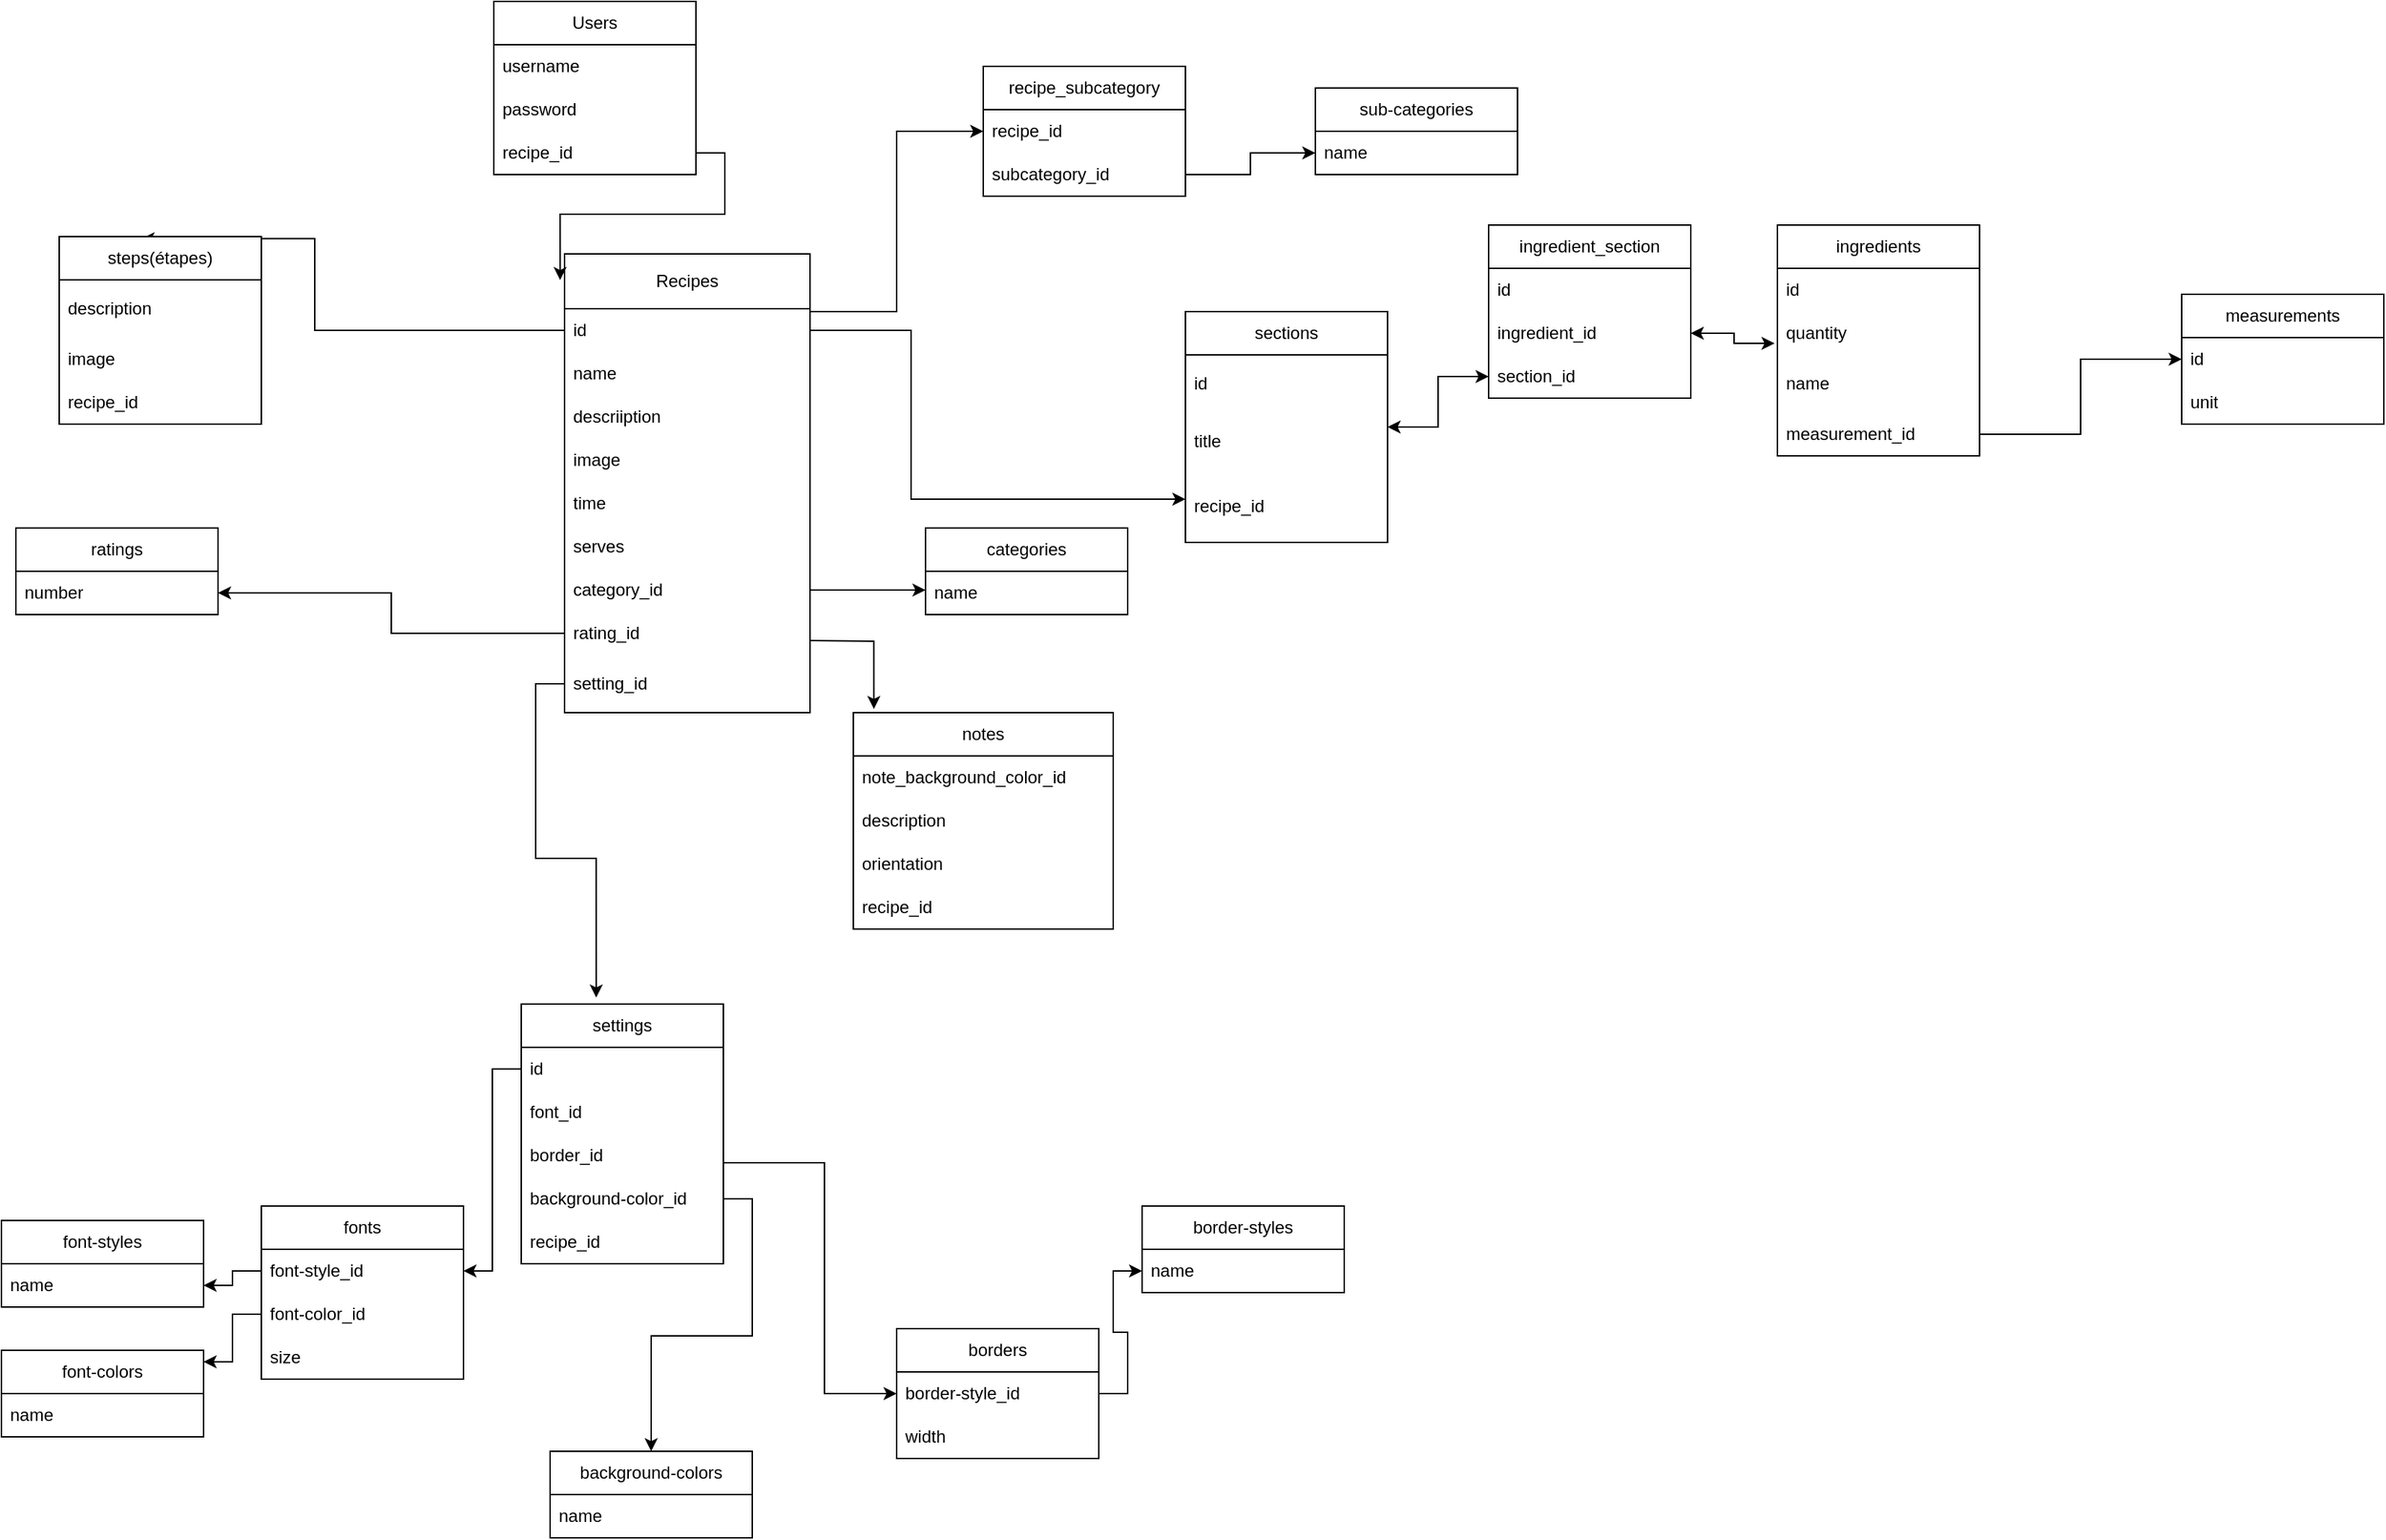 <mxfile version="22.0.8" type="device">
  <diagram name="Page-1" id="aw0_Zk7qJ66wMODNrK_e">
    <mxGraphModel dx="2284" dy="1850" grid="1" gridSize="10" guides="1" tooltips="1" connect="1" arrows="1" fold="1" page="1" pageScale="1" pageWidth="850" pageHeight="1100" math="0" shadow="0">
      <root>
        <mxCell id="0" />
        <mxCell id="1" parent="0" />
        <mxCell id="UhI_G0-VECtlu7Wtr8I--69" value="" style="edgeStyle=orthogonalEdgeStyle;rounded=0;orthogonalLoop=1;jettySize=auto;html=1;entryX=0.407;entryY=0.011;entryDx=0;entryDy=0;entryPerimeter=0;exitX=0;exitY=0.5;exitDx=0;exitDy=0;" parent="1" source="UhI_G0-VECtlu7Wtr8I--26" target="UhI_G0-VECtlu7Wtr8I--62" edge="1">
          <mxGeometry relative="1" as="geometry">
            <mxPoint x="250" y="308" as="sourcePoint" />
            <Array as="points">
              <mxPoint x="77" y="93" />
              <mxPoint x="77" y="29" />
            </Array>
          </mxGeometry>
        </mxCell>
        <mxCell id="UhI_G0-VECtlu7Wtr8I--2" value="Users" style="swimlane;fontStyle=0;childLayout=stackLayout;horizontal=1;startSize=30;horizontalStack=0;resizeParent=1;resizeParentMax=0;resizeLast=0;collapsible=1;marginBottom=0;whiteSpace=wrap;html=1;" parent="1" vertex="1">
          <mxGeometry x="201" y="-135" width="140" height="120" as="geometry" />
        </mxCell>
        <mxCell id="UhI_G0-VECtlu7Wtr8I--3" value="username&lt;br&gt;" style="text;strokeColor=none;fillColor=none;align=left;verticalAlign=middle;spacingLeft=4;spacingRight=4;overflow=hidden;points=[[0,0.5],[1,0.5]];portConstraint=eastwest;rotatable=0;whiteSpace=wrap;html=1;" parent="UhI_G0-VECtlu7Wtr8I--2" vertex="1">
          <mxGeometry y="30" width="140" height="30" as="geometry" />
        </mxCell>
        <mxCell id="UhI_G0-VECtlu7Wtr8I--4" value="password" style="text;strokeColor=none;fillColor=none;align=left;verticalAlign=middle;spacingLeft=4;spacingRight=4;overflow=hidden;points=[[0,0.5],[1,0.5]];portConstraint=eastwest;rotatable=0;whiteSpace=wrap;html=1;" parent="UhI_G0-VECtlu7Wtr8I--2" vertex="1">
          <mxGeometry y="60" width="140" height="30" as="geometry" />
        </mxCell>
        <mxCell id="UhI_G0-VECtlu7Wtr8I--5" value="recipe_id" style="text;strokeColor=none;fillColor=none;align=left;verticalAlign=middle;spacingLeft=4;spacingRight=4;overflow=hidden;points=[[0,0.5],[1,0.5]];portConstraint=eastwest;rotatable=0;whiteSpace=wrap;html=1;" parent="UhI_G0-VECtlu7Wtr8I--2" vertex="1">
          <mxGeometry y="90" width="140" height="30" as="geometry" />
        </mxCell>
        <mxCell id="UhI_G0-VECtlu7Wtr8I--6" value="Recipes" style="swimlane;fontStyle=0;childLayout=stackLayout;horizontal=1;startSize=38;horizontalStack=0;resizeParent=1;resizeParentMax=0;resizeLast=0;collapsible=1;marginBottom=0;whiteSpace=wrap;html=1;" parent="1" vertex="1">
          <mxGeometry x="250" y="40" width="170" height="318" as="geometry">
            <mxRectangle x="350" y="332" width="80" height="30" as="alternateBounds" />
          </mxGeometry>
        </mxCell>
        <mxCell id="UhI_G0-VECtlu7Wtr8I--26" value="id" style="text;strokeColor=none;fillColor=none;align=left;verticalAlign=middle;spacingLeft=4;spacingRight=4;overflow=hidden;points=[[0,0.5],[1,0.5]];portConstraint=eastwest;rotatable=0;whiteSpace=wrap;html=1;" parent="UhI_G0-VECtlu7Wtr8I--6" vertex="1">
          <mxGeometry y="38" width="170" height="30" as="geometry" />
        </mxCell>
        <mxCell id="F0eO1zSZgxlCz4yN3Jvu-18" value="name" style="text;strokeColor=none;fillColor=none;align=left;verticalAlign=middle;spacingLeft=4;spacingRight=4;overflow=hidden;points=[[0,0.5],[1,0.5]];portConstraint=eastwest;rotatable=0;whiteSpace=wrap;html=1;" parent="UhI_G0-VECtlu7Wtr8I--6" vertex="1">
          <mxGeometry y="68" width="170" height="30" as="geometry" />
        </mxCell>
        <mxCell id="UhI_G0-VECtlu7Wtr8I--7" value="descriiption" style="text;strokeColor=none;fillColor=none;align=left;verticalAlign=middle;spacingLeft=4;spacingRight=4;overflow=hidden;points=[[0,0.5],[1,0.5]];portConstraint=eastwest;rotatable=0;whiteSpace=wrap;html=1;" parent="UhI_G0-VECtlu7Wtr8I--6" vertex="1">
          <mxGeometry y="98" width="170" height="30" as="geometry" />
        </mxCell>
        <mxCell id="UhI_G0-VECtlu7Wtr8I--8" value="image" style="text;strokeColor=none;fillColor=none;align=left;verticalAlign=middle;spacingLeft=4;spacingRight=4;overflow=hidden;points=[[0,0.5],[1,0.5]];portConstraint=eastwest;rotatable=0;whiteSpace=wrap;html=1;" parent="UhI_G0-VECtlu7Wtr8I--6" vertex="1">
          <mxGeometry y="128" width="170" height="30" as="geometry" />
        </mxCell>
        <mxCell id="UhI_G0-VECtlu7Wtr8I--17" value="time" style="text;strokeColor=none;fillColor=none;align=left;verticalAlign=middle;spacingLeft=4;spacingRight=4;overflow=hidden;points=[[0,0.5],[1,0.5]];portConstraint=eastwest;rotatable=0;whiteSpace=wrap;html=1;" parent="UhI_G0-VECtlu7Wtr8I--6" vertex="1">
          <mxGeometry y="158" width="170" height="30" as="geometry" />
        </mxCell>
        <mxCell id="UhI_G0-VECtlu7Wtr8I--16" value="serves" style="text;strokeColor=none;fillColor=none;align=left;verticalAlign=middle;spacingLeft=4;spacingRight=4;overflow=hidden;points=[[0,0.5],[1,0.5]];portConstraint=eastwest;rotatable=0;whiteSpace=wrap;html=1;" parent="UhI_G0-VECtlu7Wtr8I--6" vertex="1">
          <mxGeometry y="188" width="170" height="30" as="geometry" />
        </mxCell>
        <mxCell id="UhI_G0-VECtlu7Wtr8I--20" value="category_id" style="text;strokeColor=none;fillColor=none;align=left;verticalAlign=middle;spacingLeft=4;spacingRight=4;overflow=hidden;points=[[0,0.5],[1,0.5]];portConstraint=eastwest;rotatable=0;whiteSpace=wrap;html=1;" parent="UhI_G0-VECtlu7Wtr8I--6" vertex="1">
          <mxGeometry y="218" width="170" height="30" as="geometry" />
        </mxCell>
        <mxCell id="UhI_G0-VECtlu7Wtr8I--15" value="rating_id" style="text;strokeColor=none;fillColor=none;align=left;verticalAlign=middle;spacingLeft=4;spacingRight=4;overflow=hidden;points=[[0,0.5],[1,0.5]];portConstraint=eastwest;rotatable=0;whiteSpace=wrap;html=1;" parent="UhI_G0-VECtlu7Wtr8I--6" vertex="1">
          <mxGeometry y="248" width="170" height="30" as="geometry" />
        </mxCell>
        <mxCell id="UhI_G0-VECtlu7Wtr8I--103" value="setting_id" style="text;strokeColor=none;fillColor=none;align=left;verticalAlign=middle;spacingLeft=4;spacingRight=4;overflow=hidden;points=[[0,0.5],[1,0.5]];portConstraint=eastwest;rotatable=0;whiteSpace=wrap;html=1;" parent="UhI_G0-VECtlu7Wtr8I--6" vertex="1">
          <mxGeometry y="278" width="170" height="40" as="geometry" />
        </mxCell>
        <mxCell id="UhI_G0-VECtlu7Wtr8I--22" value="ingredients" style="swimlane;fontStyle=0;childLayout=stackLayout;horizontal=1;startSize=30;horizontalStack=0;resizeParent=1;resizeParentMax=0;resizeLast=0;collapsible=1;marginBottom=0;whiteSpace=wrap;html=1;" parent="1" vertex="1">
          <mxGeometry x="1090" y="20" width="140" height="160" as="geometry" />
        </mxCell>
        <mxCell id="RSVYdxsUzsgV8Y28oBYR-6" value="id" style="text;strokeColor=none;fillColor=none;align=left;verticalAlign=middle;spacingLeft=4;spacingRight=4;overflow=hidden;points=[[0,0.5],[1,0.5]];portConstraint=eastwest;rotatable=0;whiteSpace=wrap;html=1;" vertex="1" parent="UhI_G0-VECtlu7Wtr8I--22">
          <mxGeometry y="30" width="140" height="30" as="geometry" />
        </mxCell>
        <mxCell id="UhI_G0-VECtlu7Wtr8I--24" value="quantity" style="text;strokeColor=none;fillColor=none;align=left;verticalAlign=middle;spacingLeft=4;spacingRight=4;overflow=hidden;points=[[0,0.5],[1,0.5]];portConstraint=eastwest;rotatable=0;whiteSpace=wrap;html=1;" parent="UhI_G0-VECtlu7Wtr8I--22" vertex="1">
          <mxGeometry y="60" width="140" height="30" as="geometry" />
        </mxCell>
        <mxCell id="UhI_G0-VECtlu7Wtr8I--23" value="name" style="text;strokeColor=none;fillColor=none;align=left;verticalAlign=middle;spacingLeft=4;spacingRight=4;overflow=hidden;points=[[0,0.5],[1,0.5]];portConstraint=eastwest;rotatable=0;whiteSpace=wrap;html=1;" parent="UhI_G0-VECtlu7Wtr8I--22" vertex="1">
          <mxGeometry y="90" width="140" height="40" as="geometry" />
        </mxCell>
        <mxCell id="UhI_G0-VECtlu7Wtr8I--25" value="measurement_id" style="text;strokeColor=none;fillColor=none;align=left;verticalAlign=middle;spacingLeft=4;spacingRight=4;overflow=hidden;points=[[0,0.5],[1,0.5]];portConstraint=eastwest;rotatable=0;whiteSpace=wrap;html=1;" parent="UhI_G0-VECtlu7Wtr8I--22" vertex="1">
          <mxGeometry y="130" width="140" height="30" as="geometry" />
        </mxCell>
        <mxCell id="UhI_G0-VECtlu7Wtr8I--27" value="measurements" style="swimlane;fontStyle=0;childLayout=stackLayout;horizontal=1;startSize=30;horizontalStack=0;resizeParent=1;resizeParentMax=0;resizeLast=0;collapsible=1;marginBottom=0;whiteSpace=wrap;html=1;" parent="1" vertex="1">
          <mxGeometry x="1370" y="68" width="140" height="90" as="geometry" />
        </mxCell>
        <mxCell id="UhI_G0-VECtlu7Wtr8I--28" value="id" style="text;strokeColor=none;fillColor=none;align=left;verticalAlign=middle;spacingLeft=4;spacingRight=4;overflow=hidden;points=[[0,0.5],[1,0.5]];portConstraint=eastwest;rotatable=0;whiteSpace=wrap;html=1;" parent="UhI_G0-VECtlu7Wtr8I--27" vertex="1">
          <mxGeometry y="30" width="140" height="30" as="geometry" />
        </mxCell>
        <mxCell id="RSVYdxsUzsgV8Y28oBYR-7" value="unit" style="text;strokeColor=none;fillColor=none;align=left;verticalAlign=middle;spacingLeft=4;spacingRight=4;overflow=hidden;points=[[0,0.5],[1,0.5]];portConstraint=eastwest;rotatable=0;whiteSpace=wrap;html=1;" vertex="1" parent="UhI_G0-VECtlu7Wtr8I--27">
          <mxGeometry y="60" width="140" height="30" as="geometry" />
        </mxCell>
        <mxCell id="UhI_G0-VECtlu7Wtr8I--31" value="categories" style="swimlane;fontStyle=0;childLayout=stackLayout;horizontal=1;startSize=30;horizontalStack=0;resizeParent=1;resizeParentMax=0;resizeLast=0;collapsible=1;marginBottom=0;whiteSpace=wrap;html=1;" parent="1" vertex="1">
          <mxGeometry x="500" y="230" width="140" height="60" as="geometry" />
        </mxCell>
        <mxCell id="UhI_G0-VECtlu7Wtr8I--32" value="name" style="text;strokeColor=none;fillColor=none;align=left;verticalAlign=middle;spacingLeft=4;spacingRight=4;overflow=hidden;points=[[0,0.5],[1,0.5]];portConstraint=eastwest;rotatable=0;whiteSpace=wrap;html=1;" parent="UhI_G0-VECtlu7Wtr8I--31" vertex="1">
          <mxGeometry y="30" width="140" height="30" as="geometry" />
        </mxCell>
        <mxCell id="UhI_G0-VECtlu7Wtr8I--35" value="sub-categories" style="swimlane;fontStyle=0;childLayout=stackLayout;horizontal=1;startSize=30;horizontalStack=0;resizeParent=1;resizeParentMax=0;resizeLast=0;collapsible=1;marginBottom=0;whiteSpace=wrap;html=1;" parent="1" vertex="1">
          <mxGeometry x="770" y="-75" width="140" height="60" as="geometry" />
        </mxCell>
        <mxCell id="UhI_G0-VECtlu7Wtr8I--36" value="name" style="text;strokeColor=none;fillColor=none;align=left;verticalAlign=middle;spacingLeft=4;spacingRight=4;overflow=hidden;points=[[0,0.5],[1,0.5]];portConstraint=eastwest;rotatable=0;whiteSpace=wrap;html=1;" parent="UhI_G0-VECtlu7Wtr8I--35" vertex="1">
          <mxGeometry y="30" width="140" height="30" as="geometry" />
        </mxCell>
        <mxCell id="UhI_G0-VECtlu7Wtr8I--37" value="recipe_subcategory" style="swimlane;fontStyle=0;childLayout=stackLayout;horizontal=1;startSize=30;horizontalStack=0;resizeParent=1;resizeParentMax=0;resizeLast=0;collapsible=1;marginBottom=0;whiteSpace=wrap;html=1;" parent="1" vertex="1">
          <mxGeometry x="540" y="-90" width="140" height="90" as="geometry" />
        </mxCell>
        <mxCell id="UhI_G0-VECtlu7Wtr8I--38" value="recipe_id" style="text;strokeColor=none;fillColor=none;align=left;verticalAlign=middle;spacingLeft=4;spacingRight=4;overflow=hidden;points=[[0,0.5],[1,0.5]];portConstraint=eastwest;rotatable=0;whiteSpace=wrap;html=1;" parent="UhI_G0-VECtlu7Wtr8I--37" vertex="1">
          <mxGeometry y="30" width="140" height="30" as="geometry" />
        </mxCell>
        <mxCell id="F0eO1zSZgxlCz4yN3Jvu-16" value="subcategory_id" style="text;strokeColor=none;fillColor=none;align=left;verticalAlign=middle;spacingLeft=4;spacingRight=4;overflow=hidden;points=[[0,0.5],[1,0.5]];portConstraint=eastwest;rotatable=0;whiteSpace=wrap;html=1;" parent="UhI_G0-VECtlu7Wtr8I--37" vertex="1">
          <mxGeometry y="60" width="140" height="30" as="geometry" />
        </mxCell>
        <mxCell id="UhI_G0-VECtlu7Wtr8I--39" value="sections" style="swimlane;fontStyle=0;childLayout=stackLayout;horizontal=1;startSize=30;horizontalStack=0;resizeParent=1;resizeParentMax=0;resizeLast=0;collapsible=1;marginBottom=0;whiteSpace=wrap;html=1;" parent="1" vertex="1">
          <mxGeometry x="680" y="80" width="140" height="160" as="geometry" />
        </mxCell>
        <mxCell id="RSVYdxsUzsgV8Y28oBYR-1" value="id" style="text;strokeColor=none;fillColor=none;align=left;verticalAlign=middle;spacingLeft=4;spacingRight=4;overflow=hidden;points=[[0,0.5],[1,0.5]];portConstraint=eastwest;rotatable=0;whiteSpace=wrap;html=1;" vertex="1" parent="UhI_G0-VECtlu7Wtr8I--39">
          <mxGeometry y="30" width="140" height="40" as="geometry" />
        </mxCell>
        <mxCell id="F0eO1zSZgxlCz4yN3Jvu-5" value="title" style="text;strokeColor=none;fillColor=none;align=left;verticalAlign=middle;spacingLeft=4;spacingRight=4;overflow=hidden;points=[[0,0.5],[1,0.5]];portConstraint=eastwest;rotatable=0;whiteSpace=wrap;html=1;" parent="UhI_G0-VECtlu7Wtr8I--39" vertex="1">
          <mxGeometry y="70" width="140" height="40" as="geometry" />
        </mxCell>
        <mxCell id="UhI_G0-VECtlu7Wtr8I--40" value="recipe_id" style="text;strokeColor=none;fillColor=none;align=left;verticalAlign=middle;spacingLeft=4;spacingRight=4;overflow=hidden;points=[[0,0.5],[1,0.5]];portConstraint=eastwest;rotatable=0;whiteSpace=wrap;html=1;" parent="UhI_G0-VECtlu7Wtr8I--39" vertex="1">
          <mxGeometry y="110" width="140" height="50" as="geometry" />
        </mxCell>
        <mxCell id="UhI_G0-VECtlu7Wtr8I--41" value="ratings" style="swimlane;fontStyle=0;childLayout=stackLayout;horizontal=1;startSize=30;horizontalStack=0;resizeParent=1;resizeParentMax=0;resizeLast=0;collapsible=1;marginBottom=0;whiteSpace=wrap;html=1;" parent="1" vertex="1">
          <mxGeometry x="-130" y="230" width="140" height="60" as="geometry" />
        </mxCell>
        <mxCell id="UhI_G0-VECtlu7Wtr8I--42" value="number" style="text;strokeColor=none;fillColor=none;align=left;verticalAlign=middle;spacingLeft=4;spacingRight=4;overflow=hidden;points=[[0,0.5],[1,0.5]];portConstraint=eastwest;rotatable=0;whiteSpace=wrap;html=1;" parent="UhI_G0-VECtlu7Wtr8I--41" vertex="1">
          <mxGeometry y="30" width="140" height="30" as="geometry" />
        </mxCell>
        <mxCell id="UhI_G0-VECtlu7Wtr8I--52" value="" style="edgeStyle=orthogonalEdgeStyle;rounded=0;orthogonalLoop=1;jettySize=auto;html=1;" parent="1" source="UhI_G0-VECtlu7Wtr8I--15" target="UhI_G0-VECtlu7Wtr8I--42" edge="1">
          <mxGeometry relative="1" as="geometry" />
        </mxCell>
        <mxCell id="UhI_G0-VECtlu7Wtr8I--53" value="" style="edgeStyle=orthogonalEdgeStyle;rounded=0;orthogonalLoop=1;jettySize=auto;html=1;exitX=1;exitY=0.5;exitDx=0;exitDy=0;" parent="1" source="UhI_G0-VECtlu7Wtr8I--26" target="UhI_G0-VECtlu7Wtr8I--40" edge="1">
          <mxGeometry relative="1" as="geometry">
            <mxPoint x="420" y="364" as="sourcePoint" />
            <Array as="points">
              <mxPoint x="490" y="93" />
              <mxPoint x="490" y="210" />
              <mxPoint x="750" y="210" />
            </Array>
          </mxGeometry>
        </mxCell>
        <mxCell id="UhI_G0-VECtlu7Wtr8I--54" value="" style="edgeStyle=orthogonalEdgeStyle;rounded=0;orthogonalLoop=1;jettySize=auto;html=1;exitX=1;exitY=0.5;exitDx=0;exitDy=0;" parent="1" source="UhI_G0-VECtlu7Wtr8I--26" target="UhI_G0-VECtlu7Wtr8I--38" edge="1">
          <mxGeometry relative="1" as="geometry">
            <mxPoint x="420" y="303.04" as="sourcePoint" />
            <Array as="points">
              <mxPoint x="420" y="80" />
              <mxPoint x="480" y="80" />
              <mxPoint x="480" y="-45" />
            </Array>
          </mxGeometry>
        </mxCell>
        <mxCell id="UhI_G0-VECtlu7Wtr8I--55" value="" style="edgeStyle=orthogonalEdgeStyle;rounded=0;orthogonalLoop=1;jettySize=auto;html=1;exitX=1;exitY=0.5;exitDx=0;exitDy=0;" parent="1" source="F0eO1zSZgxlCz4yN3Jvu-16" target="UhI_G0-VECtlu7Wtr8I--36" edge="1">
          <mxGeometry relative="1" as="geometry">
            <mxPoint x="420" y="273.04" as="sourcePoint" />
          </mxGeometry>
        </mxCell>
        <mxCell id="UhI_G0-VECtlu7Wtr8I--57" value="" style="edgeStyle=orthogonalEdgeStyle;rounded=0;orthogonalLoop=1;jettySize=auto;html=1;" parent="1" source="UhI_G0-VECtlu7Wtr8I--20" target="UhI_G0-VECtlu7Wtr8I--32" edge="1">
          <mxGeometry relative="1" as="geometry">
            <Array as="points">
              <mxPoint x="480" y="273" />
              <mxPoint x="480" y="273" />
            </Array>
          </mxGeometry>
        </mxCell>
        <mxCell id="UhI_G0-VECtlu7Wtr8I--59" value="" style="endArrow=classic;startArrow=classic;html=1;rounded=0;entryX=-0.014;entryY=-0.2;entryDx=0;entryDy=0;entryPerimeter=0;exitX=1;exitY=0.5;exitDx=0;exitDy=0;edgeStyle=orthogonalEdgeStyle;" parent="1" source="F0eO1zSZgxlCz4yN3Jvu-2" target="UhI_G0-VECtlu7Wtr8I--23" edge="1">
          <mxGeometry width="50" height="50" relative="1" as="geometry">
            <mxPoint x="780" y="475" as="sourcePoint" />
            <mxPoint x="450" y="360" as="targetPoint" />
          </mxGeometry>
        </mxCell>
        <mxCell id="UhI_G0-VECtlu7Wtr8I--60" value="" style="edgeStyle=orthogonalEdgeStyle;rounded=0;orthogonalLoop=1;jettySize=auto;html=1;" parent="1" source="UhI_G0-VECtlu7Wtr8I--25" target="UhI_G0-VECtlu7Wtr8I--28" edge="1">
          <mxGeometry relative="1" as="geometry" />
        </mxCell>
        <mxCell id="UhI_G0-VECtlu7Wtr8I--61" value="" style="edgeStyle=orthogonalEdgeStyle;rounded=0;orthogonalLoop=1;jettySize=auto;html=1;entryX=-0.018;entryY=0.057;entryDx=0;entryDy=0;entryPerimeter=0;" parent="1" source="UhI_G0-VECtlu7Wtr8I--5" target="UhI_G0-VECtlu7Wtr8I--6" edge="1">
          <mxGeometry relative="1" as="geometry" />
        </mxCell>
        <mxCell id="UhI_G0-VECtlu7Wtr8I--62" value="steps(étapes)" style="swimlane;fontStyle=0;childLayout=stackLayout;horizontal=1;startSize=30;horizontalStack=0;resizeParent=1;resizeParentMax=0;resizeLast=0;collapsible=1;marginBottom=0;whiteSpace=wrap;html=1;" parent="1" vertex="1">
          <mxGeometry x="-100" y="28" width="140" height="130" as="geometry" />
        </mxCell>
        <mxCell id="UhI_G0-VECtlu7Wtr8I--64" value="description" style="text;strokeColor=none;fillColor=none;align=left;verticalAlign=middle;spacingLeft=4;spacingRight=4;overflow=hidden;points=[[0,0.5],[1,0.5]];portConstraint=eastwest;rotatable=0;whiteSpace=wrap;html=1;" parent="UhI_G0-VECtlu7Wtr8I--62" vertex="1">
          <mxGeometry y="30" width="140" height="40" as="geometry" />
        </mxCell>
        <mxCell id="UhI_G0-VECtlu7Wtr8I--70" value="image" style="text;strokeColor=none;fillColor=none;align=left;verticalAlign=middle;spacingLeft=4;spacingRight=4;overflow=hidden;points=[[0,0.5],[1,0.5]];portConstraint=eastwest;rotatable=0;whiteSpace=wrap;html=1;" parent="UhI_G0-VECtlu7Wtr8I--62" vertex="1">
          <mxGeometry y="70" width="140" height="30" as="geometry" />
        </mxCell>
        <mxCell id="F0eO1zSZgxlCz4yN3Jvu-17" value="recipe_id" style="text;strokeColor=none;fillColor=none;align=left;verticalAlign=middle;spacingLeft=4;spacingRight=4;overflow=hidden;points=[[0,0.5],[1,0.5]];portConstraint=eastwest;rotatable=0;whiteSpace=wrap;html=1;" parent="UhI_G0-VECtlu7Wtr8I--62" vertex="1">
          <mxGeometry y="100" width="140" height="30" as="geometry" />
        </mxCell>
        <mxCell id="UhI_G0-VECtlu7Wtr8I--71" value="notes" style="swimlane;fontStyle=0;childLayout=stackLayout;horizontal=1;startSize=30;horizontalStack=0;resizeParent=1;resizeParentMax=0;resizeLast=0;collapsible=1;marginBottom=0;whiteSpace=wrap;html=1;" parent="1" vertex="1">
          <mxGeometry x="450" y="358" width="180" height="150" as="geometry" />
        </mxCell>
        <mxCell id="UhI_G0-VECtlu7Wtr8I--73" value="note_background_color_id" style="text;strokeColor=none;fillColor=none;align=left;verticalAlign=middle;spacingLeft=4;spacingRight=4;overflow=hidden;points=[[0,0.5],[1,0.5]];portConstraint=eastwest;rotatable=0;whiteSpace=wrap;html=1;" parent="UhI_G0-VECtlu7Wtr8I--71" vertex="1">
          <mxGeometry y="30" width="180" height="30" as="geometry" />
        </mxCell>
        <mxCell id="UhI_G0-VECtlu7Wtr8I--72" value="description" style="text;strokeColor=none;fillColor=none;align=left;verticalAlign=middle;spacingLeft=4;spacingRight=4;overflow=hidden;points=[[0,0.5],[1,0.5]];portConstraint=eastwest;rotatable=0;whiteSpace=wrap;html=1;" parent="UhI_G0-VECtlu7Wtr8I--71" vertex="1">
          <mxGeometry y="60" width="180" height="30" as="geometry" />
        </mxCell>
        <mxCell id="UhI_G0-VECtlu7Wtr8I--74" value="orientation&amp;nbsp;" style="text;strokeColor=none;fillColor=none;align=left;verticalAlign=middle;spacingLeft=4;spacingRight=4;overflow=hidden;points=[[0,0.5],[1,0.5]];portConstraint=eastwest;rotatable=0;whiteSpace=wrap;html=1;" parent="UhI_G0-VECtlu7Wtr8I--71" vertex="1">
          <mxGeometry y="90" width="180" height="30" as="geometry" />
        </mxCell>
        <mxCell id="F0eO1zSZgxlCz4yN3Jvu-9" value="recipe_id" style="text;strokeColor=none;fillColor=none;align=left;verticalAlign=middle;spacingLeft=4;spacingRight=4;overflow=hidden;points=[[0,0.5],[1,0.5]];portConstraint=eastwest;rotatable=0;whiteSpace=wrap;html=1;" parent="UhI_G0-VECtlu7Wtr8I--71" vertex="1">
          <mxGeometry y="120" width="180" height="30" as="geometry" />
        </mxCell>
        <mxCell id="UhI_G0-VECtlu7Wtr8I--76" value="" style="edgeStyle=orthogonalEdgeStyle;rounded=0;orthogonalLoop=1;jettySize=auto;html=1;entryX=0.079;entryY=-0.017;entryDx=0;entryDy=0;entryPerimeter=0;" parent="1" target="UhI_G0-VECtlu7Wtr8I--71" edge="1">
          <mxGeometry relative="1" as="geometry">
            <mxPoint x="420" y="308" as="sourcePoint" />
          </mxGeometry>
        </mxCell>
        <mxCell id="UhI_G0-VECtlu7Wtr8I--77" value="fonts" style="swimlane;fontStyle=0;childLayout=stackLayout;horizontal=1;startSize=30;horizontalStack=0;resizeParent=1;resizeParentMax=0;resizeLast=0;collapsible=1;marginBottom=0;whiteSpace=wrap;html=1;" parent="1" vertex="1">
          <mxGeometry x="40" y="700" width="140" height="120" as="geometry" />
        </mxCell>
        <mxCell id="UhI_G0-VECtlu7Wtr8I--78" value="font-style_id" style="text;strokeColor=none;fillColor=none;align=left;verticalAlign=middle;spacingLeft=4;spacingRight=4;overflow=hidden;points=[[0,0.5],[1,0.5]];portConstraint=eastwest;rotatable=0;whiteSpace=wrap;html=1;" parent="UhI_G0-VECtlu7Wtr8I--77" vertex="1">
          <mxGeometry y="30" width="140" height="30" as="geometry" />
        </mxCell>
        <mxCell id="UhI_G0-VECtlu7Wtr8I--79" value="font-color_id" style="text;strokeColor=none;fillColor=none;align=left;verticalAlign=middle;spacingLeft=4;spacingRight=4;overflow=hidden;points=[[0,0.5],[1,0.5]];portConstraint=eastwest;rotatable=0;whiteSpace=wrap;html=1;" parent="UhI_G0-VECtlu7Wtr8I--77" vertex="1">
          <mxGeometry y="60" width="140" height="30" as="geometry" />
        </mxCell>
        <mxCell id="UhI_G0-VECtlu7Wtr8I--80" value="size" style="text;strokeColor=none;fillColor=none;align=left;verticalAlign=middle;spacingLeft=4;spacingRight=4;overflow=hidden;points=[[0,0.5],[1,0.5]];portConstraint=eastwest;rotatable=0;whiteSpace=wrap;html=1;" parent="UhI_G0-VECtlu7Wtr8I--77" vertex="1">
          <mxGeometry y="90" width="140" height="30" as="geometry" />
        </mxCell>
        <mxCell id="UhI_G0-VECtlu7Wtr8I--85" value="font-styles" style="swimlane;fontStyle=0;childLayout=stackLayout;horizontal=1;startSize=30;horizontalStack=0;resizeParent=1;resizeParentMax=0;resizeLast=0;collapsible=1;marginBottom=0;whiteSpace=wrap;html=1;" parent="1" vertex="1">
          <mxGeometry x="-140" y="710" width="140" height="60" as="geometry" />
        </mxCell>
        <mxCell id="UhI_G0-VECtlu7Wtr8I--86" value="name" style="text;strokeColor=none;fillColor=none;align=left;verticalAlign=middle;spacingLeft=4;spacingRight=4;overflow=hidden;points=[[0,0.5],[1,0.5]];portConstraint=eastwest;rotatable=0;whiteSpace=wrap;html=1;" parent="UhI_G0-VECtlu7Wtr8I--85" vertex="1">
          <mxGeometry y="30" width="140" height="30" as="geometry" />
        </mxCell>
        <mxCell id="UhI_G0-VECtlu7Wtr8I--89" value="font-colors" style="swimlane;fontStyle=0;childLayout=stackLayout;horizontal=1;startSize=30;horizontalStack=0;resizeParent=1;resizeParentMax=0;resizeLast=0;collapsible=1;marginBottom=0;whiteSpace=wrap;html=1;" parent="1" vertex="1">
          <mxGeometry x="-140" y="800" width="140" height="60" as="geometry" />
        </mxCell>
        <mxCell id="UhI_G0-VECtlu7Wtr8I--90" value="name" style="text;strokeColor=none;fillColor=none;align=left;verticalAlign=middle;spacingLeft=4;spacingRight=4;overflow=hidden;points=[[0,0.5],[1,0.5]];portConstraint=eastwest;rotatable=0;whiteSpace=wrap;html=1;" parent="UhI_G0-VECtlu7Wtr8I--89" vertex="1">
          <mxGeometry y="30" width="140" height="30" as="geometry" />
        </mxCell>
        <mxCell id="UhI_G0-VECtlu7Wtr8I--93" value="border-styles" style="swimlane;fontStyle=0;childLayout=stackLayout;horizontal=1;startSize=30;horizontalStack=0;resizeParent=1;resizeParentMax=0;resizeLast=0;collapsible=1;marginBottom=0;whiteSpace=wrap;html=1;" parent="1" vertex="1">
          <mxGeometry x="650" y="700" width="140" height="60" as="geometry" />
        </mxCell>
        <mxCell id="UhI_G0-VECtlu7Wtr8I--94" value="name" style="text;strokeColor=none;fillColor=none;align=left;verticalAlign=middle;spacingLeft=4;spacingRight=4;overflow=hidden;points=[[0,0.5],[1,0.5]];portConstraint=eastwest;rotatable=0;whiteSpace=wrap;html=1;" parent="UhI_G0-VECtlu7Wtr8I--93" vertex="1">
          <mxGeometry y="30" width="140" height="30" as="geometry" />
        </mxCell>
        <mxCell id="UhI_G0-VECtlu7Wtr8I--97" value="background-colors" style="swimlane;fontStyle=0;childLayout=stackLayout;horizontal=1;startSize=30;horizontalStack=0;resizeParent=1;resizeParentMax=0;resizeLast=0;collapsible=1;marginBottom=0;whiteSpace=wrap;html=1;" parent="1" vertex="1">
          <mxGeometry x="240" y="870" width="140" height="60" as="geometry" />
        </mxCell>
        <mxCell id="UhI_G0-VECtlu7Wtr8I--98" value="name" style="text;strokeColor=none;fillColor=none;align=left;verticalAlign=middle;spacingLeft=4;spacingRight=4;overflow=hidden;points=[[0,0.5],[1,0.5]];portConstraint=eastwest;rotatable=0;whiteSpace=wrap;html=1;" parent="UhI_G0-VECtlu7Wtr8I--97" vertex="1">
          <mxGeometry y="30" width="140" height="30" as="geometry" />
        </mxCell>
        <mxCell id="UhI_G0-VECtlu7Wtr8I--99" value="settings" style="swimlane;fontStyle=0;childLayout=stackLayout;horizontal=1;startSize=30;horizontalStack=0;resizeParent=1;resizeParentMax=0;resizeLast=0;collapsible=1;marginBottom=0;whiteSpace=wrap;html=1;" parent="1" vertex="1">
          <mxGeometry x="220" y="560" width="140" height="180" as="geometry" />
        </mxCell>
        <mxCell id="UhI_G0-VECtlu7Wtr8I--100" value="id" style="text;strokeColor=none;fillColor=none;align=left;verticalAlign=middle;spacingLeft=4;spacingRight=4;overflow=hidden;points=[[0,0.5],[1,0.5]];portConstraint=eastwest;rotatable=0;whiteSpace=wrap;html=1;" parent="UhI_G0-VECtlu7Wtr8I--99" vertex="1">
          <mxGeometry y="30" width="140" height="30" as="geometry" />
        </mxCell>
        <mxCell id="RSVYdxsUzsgV8Y28oBYR-10" value="font_id" style="text;strokeColor=none;fillColor=none;align=left;verticalAlign=middle;spacingLeft=4;spacingRight=4;overflow=hidden;points=[[0,0.5],[1,0.5]];portConstraint=eastwest;rotatable=0;whiteSpace=wrap;html=1;" vertex="1" parent="UhI_G0-VECtlu7Wtr8I--99">
          <mxGeometry y="60" width="140" height="30" as="geometry" />
        </mxCell>
        <mxCell id="UhI_G0-VECtlu7Wtr8I--101" value="border_id" style="text;strokeColor=none;fillColor=none;align=left;verticalAlign=middle;spacingLeft=4;spacingRight=4;overflow=hidden;points=[[0,0.5],[1,0.5]];portConstraint=eastwest;rotatable=0;whiteSpace=wrap;html=1;" parent="UhI_G0-VECtlu7Wtr8I--99" vertex="1">
          <mxGeometry y="90" width="140" height="30" as="geometry" />
        </mxCell>
        <mxCell id="UhI_G0-VECtlu7Wtr8I--102" value="background-color_id" style="text;strokeColor=none;fillColor=none;align=left;verticalAlign=middle;spacingLeft=4;spacingRight=4;overflow=hidden;points=[[0,0.5],[1,0.5]];portConstraint=eastwest;rotatable=0;whiteSpace=wrap;html=1;" parent="UhI_G0-VECtlu7Wtr8I--99" vertex="1">
          <mxGeometry y="120" width="140" height="30" as="geometry" />
        </mxCell>
        <mxCell id="F0eO1zSZgxlCz4yN3Jvu-8" value="recipe_id" style="text;strokeColor=none;fillColor=none;align=left;verticalAlign=middle;spacingLeft=4;spacingRight=4;overflow=hidden;points=[[0,0.5],[1,0.5]];portConstraint=eastwest;rotatable=0;whiteSpace=wrap;html=1;" parent="UhI_G0-VECtlu7Wtr8I--99" vertex="1">
          <mxGeometry y="150" width="140" height="30" as="geometry" />
        </mxCell>
        <mxCell id="UhI_G0-VECtlu7Wtr8I--105" value="" style="edgeStyle=orthogonalEdgeStyle;rounded=0;orthogonalLoop=1;jettySize=auto;html=1;entryX=0.371;entryY=-0.025;entryDx=0;entryDy=0;entryPerimeter=0;" parent="1" source="UhI_G0-VECtlu7Wtr8I--103" target="UhI_G0-VECtlu7Wtr8I--99" edge="1">
          <mxGeometry relative="1" as="geometry" />
        </mxCell>
        <mxCell id="UhI_G0-VECtlu7Wtr8I--107" value="" style="edgeStyle=orthogonalEdgeStyle;rounded=0;orthogonalLoop=1;jettySize=auto;html=1;" parent="1" source="UhI_G0-VECtlu7Wtr8I--100" target="UhI_G0-VECtlu7Wtr8I--78" edge="1">
          <mxGeometry relative="1" as="geometry" />
        </mxCell>
        <mxCell id="UhI_G0-VECtlu7Wtr8I--108" value="" style="edgeStyle=orthogonalEdgeStyle;rounded=0;orthogonalLoop=1;jettySize=auto;html=1;" parent="1" source="UhI_G0-VECtlu7Wtr8I--78" target="UhI_G0-VECtlu7Wtr8I--86" edge="1">
          <mxGeometry relative="1" as="geometry" />
        </mxCell>
        <mxCell id="UhI_G0-VECtlu7Wtr8I--109" value="" style="edgeStyle=orthogonalEdgeStyle;rounded=0;orthogonalLoop=1;jettySize=auto;html=1;entryX=1;entryY=0.133;entryDx=0;entryDy=0;entryPerimeter=0;" parent="1" source="UhI_G0-VECtlu7Wtr8I--79" target="UhI_G0-VECtlu7Wtr8I--89" edge="1">
          <mxGeometry relative="1" as="geometry" />
        </mxCell>
        <mxCell id="UhI_G0-VECtlu7Wtr8I--111" value="borders" style="swimlane;fontStyle=0;childLayout=stackLayout;horizontal=1;startSize=30;horizontalStack=0;resizeParent=1;resizeParentMax=0;resizeLast=0;collapsible=1;marginBottom=0;whiteSpace=wrap;html=1;" parent="1" vertex="1">
          <mxGeometry x="480" y="785" width="140" height="90" as="geometry" />
        </mxCell>
        <mxCell id="UhI_G0-VECtlu7Wtr8I--112" value="border-style_id" style="text;strokeColor=none;fillColor=none;align=left;verticalAlign=middle;spacingLeft=4;spacingRight=4;overflow=hidden;points=[[0,0.5],[1,0.5]];portConstraint=eastwest;rotatable=0;whiteSpace=wrap;html=1;" parent="UhI_G0-VECtlu7Wtr8I--111" vertex="1">
          <mxGeometry y="30" width="140" height="30" as="geometry" />
        </mxCell>
        <mxCell id="UhI_G0-VECtlu7Wtr8I--113" value="width" style="text;strokeColor=none;fillColor=none;align=left;verticalAlign=middle;spacingLeft=4;spacingRight=4;overflow=hidden;points=[[0,0.5],[1,0.5]];portConstraint=eastwest;rotatable=0;whiteSpace=wrap;html=1;" parent="UhI_G0-VECtlu7Wtr8I--111" vertex="1">
          <mxGeometry y="60" width="140" height="30" as="geometry" />
        </mxCell>
        <mxCell id="UhI_G0-VECtlu7Wtr8I--115" value="" style="edgeStyle=orthogonalEdgeStyle;rounded=0;orthogonalLoop=1;jettySize=auto;html=1;" parent="1" source="UhI_G0-VECtlu7Wtr8I--112" target="UhI_G0-VECtlu7Wtr8I--94" edge="1">
          <mxGeometry relative="1" as="geometry" />
        </mxCell>
        <mxCell id="UhI_G0-VECtlu7Wtr8I--117" value="" style="edgeStyle=orthogonalEdgeStyle;rounded=0;orthogonalLoop=1;jettySize=auto;html=1;" parent="1" source="UhI_G0-VECtlu7Wtr8I--102" target="UhI_G0-VECtlu7Wtr8I--97" edge="1">
          <mxGeometry relative="1" as="geometry" />
        </mxCell>
        <mxCell id="UhI_G0-VECtlu7Wtr8I--118" value="" style="edgeStyle=orthogonalEdgeStyle;rounded=0;orthogonalLoop=1;jettySize=auto;html=1;exitX=1;exitY=0.5;exitDx=0;exitDy=0;" parent="1" source="UhI_G0-VECtlu7Wtr8I--101" target="UhI_G0-VECtlu7Wtr8I--112" edge="1">
          <mxGeometry relative="1" as="geometry">
            <mxPoint x="310" y="670" as="sourcePoint" />
            <Array as="points">
              <mxPoint x="360" y="670" />
              <mxPoint x="430" y="670" />
              <mxPoint x="430" y="830" />
            </Array>
          </mxGeometry>
        </mxCell>
        <mxCell id="F0eO1zSZgxlCz4yN3Jvu-1" value="ingredient_section" style="swimlane;fontStyle=0;childLayout=stackLayout;horizontal=1;startSize=30;horizontalStack=0;resizeParent=1;resizeParentMax=0;resizeLast=0;collapsible=1;marginBottom=0;whiteSpace=wrap;html=1;" parent="1" vertex="1">
          <mxGeometry x="890" y="20" width="140" height="120" as="geometry" />
        </mxCell>
        <mxCell id="RSVYdxsUzsgV8Y28oBYR-3" value="id" style="text;strokeColor=none;fillColor=none;align=left;verticalAlign=middle;spacingLeft=4;spacingRight=4;overflow=hidden;points=[[0,0.5],[1,0.5]];portConstraint=eastwest;rotatable=0;whiteSpace=wrap;html=1;" vertex="1" parent="F0eO1zSZgxlCz4yN3Jvu-1">
          <mxGeometry y="30" width="140" height="30" as="geometry" />
        </mxCell>
        <mxCell id="F0eO1zSZgxlCz4yN3Jvu-2" value="ingredient_id" style="text;strokeColor=none;fillColor=none;align=left;verticalAlign=middle;spacingLeft=4;spacingRight=4;overflow=hidden;points=[[0,0.5],[1,0.5]];portConstraint=eastwest;rotatable=0;whiteSpace=wrap;html=1;" parent="F0eO1zSZgxlCz4yN3Jvu-1" vertex="1">
          <mxGeometry y="60" width="140" height="30" as="geometry" />
        </mxCell>
        <mxCell id="F0eO1zSZgxlCz4yN3Jvu-3" value="section_id" style="text;strokeColor=none;fillColor=none;align=left;verticalAlign=middle;spacingLeft=4;spacingRight=4;overflow=hidden;points=[[0,0.5],[1,0.5]];portConstraint=eastwest;rotatable=0;whiteSpace=wrap;html=1;" parent="F0eO1zSZgxlCz4yN3Jvu-1" vertex="1">
          <mxGeometry y="90" width="140" height="30" as="geometry" />
        </mxCell>
        <mxCell id="F0eO1zSZgxlCz4yN3Jvu-6" value="" style="endArrow=classic;startArrow=classic;html=1;rounded=0;edgeStyle=orthogonalEdgeStyle;" parent="1" source="UhI_G0-VECtlu7Wtr8I--39" target="F0eO1zSZgxlCz4yN3Jvu-3" edge="1">
          <mxGeometry width="50" height="50" relative="1" as="geometry">
            <mxPoint x="980" y="525" as="sourcePoint" />
            <mxPoint x="1028" y="374" as="targetPoint" />
          </mxGeometry>
        </mxCell>
      </root>
    </mxGraphModel>
  </diagram>
</mxfile>
